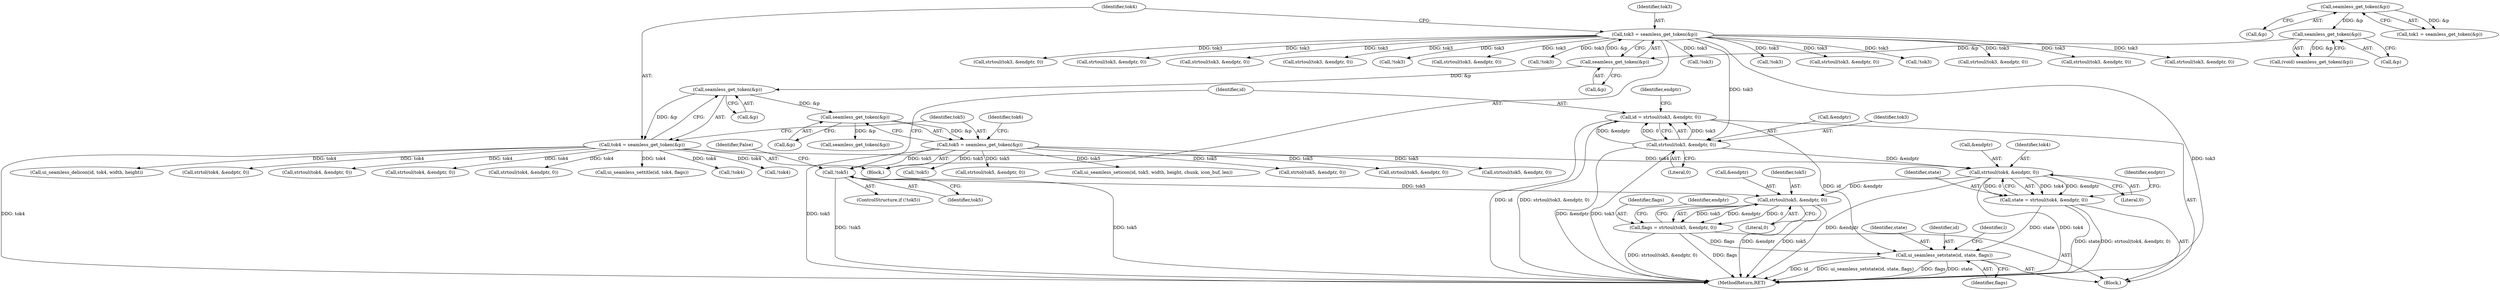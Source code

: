 digraph "0_rdesktop_4dca546d04321a610c1835010b5dad85163b65e1_14@API" {
"1000735" [label="(Call,ui_seamless_setstate(id, state, flags))"];
"1000699" [label="(Call,id = strtoul(tok3, &endptr, 0))"];
"1000701" [label="(Call,strtoul(tok3, &endptr, 0))"];
"1000141" [label="(Call,tok3 = seamless_get_token(&p))"];
"1000143" [label="(Call,seamless_get_token(&p))"];
"1000138" [label="(Call,seamless_get_token(&p))"];
"1000133" [label="(Call,seamless_get_token(&p))"];
"1000711" [label="(Call,state = strtoul(tok4, &endptr, 0))"];
"1000713" [label="(Call,strtoul(tok4, &endptr, 0))"];
"1000146" [label="(Call,tok4 = seamless_get_token(&p))"];
"1000148" [label="(Call,seamless_get_token(&p))"];
"1000723" [label="(Call,flags = strtoul(tok5, &endptr, 0))"];
"1000725" [label="(Call,strtoul(tok5, &endptr, 0))"];
"1000695" [label="(Call,!tok5)"];
"1000151" [label="(Call,tok5 = seamless_get_token(&p))"];
"1000153" [label="(Call,seamless_get_token(&p))"];
"1000708" [label="(Identifier,endptr)"];
"1000154" [label="(Call,&p)"];
"1000149" [label="(Call,&p)"];
"1000654" [label="(Call,!tok5)"];
"1000727" [label="(Call,&endptr)"];
"1000698" [label="(Identifier,False)"];
"1000210" [label="(Call,strtoul(tok5, &endptr, 0))"];
"1000737" [label="(Identifier,state)"];
"1000346" [label="(Call,strtoul(tok4, &endptr, 0))"];
"1000736" [label="(Identifier,id)"];
"1000700" [label="(Identifier,id)"];
"1000142" [label="(Identifier,tok3)"];
"1000785" [label="(Call,!tok3)"];
"1000146" [label="(Call,tok4 = seamless_get_token(&p))"];
"1000738" [label="(Identifier,flags)"];
"1000464" [label="(Call,strtoul(tok3, &endptr, 0))"];
"1000759" [label="(Call,!tok3)"];
"1000251" [label="(Call,strtoul(tok3, &endptr, 0))"];
"1000712" [label="(Identifier,state)"];
"1000726" [label="(Identifier,tok5)"];
"1000440" [label="(Call,ui_seamless_seticon(id, tok5, width, height, chunk, icon_buf, len))"];
"1000660" [label="(Call,strtoul(tok3, &endptr, 0))"];
"1000729" [label="(Literal,0)"];
"1000148" [label="(Call,seamless_get_token(&p))"];
"1000682" [label="(Call,ui_seamless_settitle(id, tok4, flags))"];
"1000144" [label="(Call,&p)"];
"1000153" [label="(Call,seamless_get_token(&p))"];
"1000151" [label="(Call,tok5 = seamless_get_token(&p))"];
"1000715" [label="(Call,&endptr)"];
"1000545" [label="(Call,strtol(tok5, &endptr, 0))"];
"1000158" [label="(Call,seamless_get_token(&p))"];
"1000284" [label="(Call,!tok4)"];
"1000290" [label="(Call,strtoul(tok3, &endptr, 0))"];
"1000695" [label="(Call,!tok5)"];
"1000703" [label="(Call,&endptr)"];
"1000723" [label="(Call,flags = strtoul(tok5, &endptr, 0))"];
"1000608" [label="(Call,strtoul(tok3, &endptr, 0))"];
"1000694" [label="(ControlStructure,if (!tok5))"];
"1000701" [label="(Call,strtoul(tok3, &endptr, 0))"];
"1000714" [label="(Identifier,tok4)"];
"1000139" [label="(Call,&p)"];
"1000692" [label="(Block,)"];
"1000696" [label="(Identifier,tok5)"];
"1000735" [label="(Call,ui_seamless_setstate(id, state, flags))"];
"1000334" [label="(Call,strtoul(tok3, &endptr, 0))"];
"1000245" [label="(Call,!tok4)"];
"1000143" [label="(Call,seamless_get_token(&p))"];
"1000136" [label="(Call,(void) seamless_get_token(&p))"];
"1000724" [label="(Identifier,flags)"];
"1000705" [label="(Literal,0)"];
"1000131" [label="(Call,tok1 = seamless_get_token(&p))"];
"1000725" [label="(Call,strtoul(tok5, &endptr, 0))"];
"1000717" [label="(Literal,0)"];
"1000702" [label="(Identifier,tok3)"];
"1000904" [label="(Identifier,l)"];
"1000711" [label="(Call,state = strtoul(tok4, &endptr, 0))"];
"1000133" [label="(Call,seamless_get_token(&p))"];
"1000186" [label="(Call,strtoul(tok3, &endptr, 0))"];
"1000841" [label="(Call,strtoul(tok3, &endptr, 0))"];
"1000886" [label="(Call,!tok3)"];
"1000498" [label="(Call,ui_seamless_delicon(id, tok4, width, height))"];
"1000713" [label="(Call,strtoul(tok4, &endptr, 0))"];
"1000521" [label="(Call,strtoul(tok3, &endptr, 0))"];
"1000720" [label="(Identifier,endptr)"];
"1000157" [label="(Identifier,tok6)"];
"1000861" [label="(Call,!tok3)"];
"1000632" [label="(Call,strtoul(tok5, &endptr, 0))"];
"1000141" [label="(Call,tok3 = seamless_get_token(&p))"];
"1000732" [label="(Identifier,endptr)"];
"1000104" [label="(Block,)"];
"1000152" [label="(Identifier,tok5)"];
"1000134" [label="(Call,&p)"];
"1000533" [label="(Call,strtol(tok4, &endptr, 0))"];
"1000198" [label="(Call,strtoul(tok4, &endptr, 0))"];
"1000809" [label="(Call,!tok3)"];
"1000476" [label="(Call,strtoul(tok5, &endptr, 0))"];
"1000138" [label="(Call,seamless_get_token(&p))"];
"1000147" [label="(Identifier,tok4)"];
"1000699" [label="(Call,id = strtoul(tok3, &endptr, 0))"];
"1000620" [label="(Call,strtoul(tok4, &endptr, 0))"];
"1000907" [label="(MethodReturn,RET)"];
"1000735" -> "1000692"  [label="AST: "];
"1000735" -> "1000738"  [label="CFG: "];
"1000736" -> "1000735"  [label="AST: "];
"1000737" -> "1000735"  [label="AST: "];
"1000738" -> "1000735"  [label="AST: "];
"1000904" -> "1000735"  [label="CFG: "];
"1000735" -> "1000907"  [label="DDG: ui_seamless_setstate(id, state, flags)"];
"1000735" -> "1000907"  [label="DDG: flags"];
"1000735" -> "1000907"  [label="DDG: state"];
"1000735" -> "1000907"  [label="DDG: id"];
"1000699" -> "1000735"  [label="DDG: id"];
"1000711" -> "1000735"  [label="DDG: state"];
"1000723" -> "1000735"  [label="DDG: flags"];
"1000699" -> "1000692"  [label="AST: "];
"1000699" -> "1000701"  [label="CFG: "];
"1000700" -> "1000699"  [label="AST: "];
"1000701" -> "1000699"  [label="AST: "];
"1000708" -> "1000699"  [label="CFG: "];
"1000699" -> "1000907"  [label="DDG: id"];
"1000699" -> "1000907"  [label="DDG: strtoul(tok3, &endptr, 0)"];
"1000701" -> "1000699"  [label="DDG: tok3"];
"1000701" -> "1000699"  [label="DDG: &endptr"];
"1000701" -> "1000699"  [label="DDG: 0"];
"1000701" -> "1000705"  [label="CFG: "];
"1000702" -> "1000701"  [label="AST: "];
"1000703" -> "1000701"  [label="AST: "];
"1000705" -> "1000701"  [label="AST: "];
"1000701" -> "1000907"  [label="DDG: tok3"];
"1000701" -> "1000907"  [label="DDG: &endptr"];
"1000141" -> "1000701"  [label="DDG: tok3"];
"1000701" -> "1000713"  [label="DDG: &endptr"];
"1000141" -> "1000104"  [label="AST: "];
"1000141" -> "1000143"  [label="CFG: "];
"1000142" -> "1000141"  [label="AST: "];
"1000143" -> "1000141"  [label="AST: "];
"1000147" -> "1000141"  [label="CFG: "];
"1000141" -> "1000907"  [label="DDG: tok3"];
"1000143" -> "1000141"  [label="DDG: &p"];
"1000141" -> "1000186"  [label="DDG: tok3"];
"1000141" -> "1000251"  [label="DDG: tok3"];
"1000141" -> "1000290"  [label="DDG: tok3"];
"1000141" -> "1000334"  [label="DDG: tok3"];
"1000141" -> "1000464"  [label="DDG: tok3"];
"1000141" -> "1000521"  [label="DDG: tok3"];
"1000141" -> "1000608"  [label="DDG: tok3"];
"1000141" -> "1000660"  [label="DDG: tok3"];
"1000141" -> "1000759"  [label="DDG: tok3"];
"1000141" -> "1000785"  [label="DDG: tok3"];
"1000141" -> "1000809"  [label="DDG: tok3"];
"1000141" -> "1000841"  [label="DDG: tok3"];
"1000141" -> "1000861"  [label="DDG: tok3"];
"1000141" -> "1000886"  [label="DDG: tok3"];
"1000143" -> "1000144"  [label="CFG: "];
"1000144" -> "1000143"  [label="AST: "];
"1000138" -> "1000143"  [label="DDG: &p"];
"1000143" -> "1000148"  [label="DDG: &p"];
"1000138" -> "1000136"  [label="AST: "];
"1000138" -> "1000139"  [label="CFG: "];
"1000139" -> "1000138"  [label="AST: "];
"1000136" -> "1000138"  [label="CFG: "];
"1000138" -> "1000136"  [label="DDG: &p"];
"1000133" -> "1000138"  [label="DDG: &p"];
"1000133" -> "1000131"  [label="AST: "];
"1000133" -> "1000134"  [label="CFG: "];
"1000134" -> "1000133"  [label="AST: "];
"1000131" -> "1000133"  [label="CFG: "];
"1000133" -> "1000131"  [label="DDG: &p"];
"1000711" -> "1000692"  [label="AST: "];
"1000711" -> "1000713"  [label="CFG: "];
"1000712" -> "1000711"  [label="AST: "];
"1000713" -> "1000711"  [label="AST: "];
"1000720" -> "1000711"  [label="CFG: "];
"1000711" -> "1000907"  [label="DDG: state"];
"1000711" -> "1000907"  [label="DDG: strtoul(tok4, &endptr, 0)"];
"1000713" -> "1000711"  [label="DDG: tok4"];
"1000713" -> "1000711"  [label="DDG: &endptr"];
"1000713" -> "1000711"  [label="DDG: 0"];
"1000713" -> "1000717"  [label="CFG: "];
"1000714" -> "1000713"  [label="AST: "];
"1000715" -> "1000713"  [label="AST: "];
"1000717" -> "1000713"  [label="AST: "];
"1000713" -> "1000907"  [label="DDG: tok4"];
"1000713" -> "1000907"  [label="DDG: &endptr"];
"1000146" -> "1000713"  [label="DDG: tok4"];
"1000713" -> "1000725"  [label="DDG: &endptr"];
"1000146" -> "1000104"  [label="AST: "];
"1000146" -> "1000148"  [label="CFG: "];
"1000147" -> "1000146"  [label="AST: "];
"1000148" -> "1000146"  [label="AST: "];
"1000152" -> "1000146"  [label="CFG: "];
"1000146" -> "1000907"  [label="DDG: tok4"];
"1000148" -> "1000146"  [label="DDG: &p"];
"1000146" -> "1000198"  [label="DDG: tok4"];
"1000146" -> "1000245"  [label="DDG: tok4"];
"1000146" -> "1000284"  [label="DDG: tok4"];
"1000146" -> "1000346"  [label="DDG: tok4"];
"1000146" -> "1000498"  [label="DDG: tok4"];
"1000146" -> "1000533"  [label="DDG: tok4"];
"1000146" -> "1000620"  [label="DDG: tok4"];
"1000146" -> "1000682"  [label="DDG: tok4"];
"1000148" -> "1000149"  [label="CFG: "];
"1000149" -> "1000148"  [label="AST: "];
"1000148" -> "1000153"  [label="DDG: &p"];
"1000723" -> "1000692"  [label="AST: "];
"1000723" -> "1000725"  [label="CFG: "];
"1000724" -> "1000723"  [label="AST: "];
"1000725" -> "1000723"  [label="AST: "];
"1000732" -> "1000723"  [label="CFG: "];
"1000723" -> "1000907"  [label="DDG: flags"];
"1000723" -> "1000907"  [label="DDG: strtoul(tok5, &endptr, 0)"];
"1000725" -> "1000723"  [label="DDG: tok5"];
"1000725" -> "1000723"  [label="DDG: &endptr"];
"1000725" -> "1000723"  [label="DDG: 0"];
"1000725" -> "1000729"  [label="CFG: "];
"1000726" -> "1000725"  [label="AST: "];
"1000727" -> "1000725"  [label="AST: "];
"1000729" -> "1000725"  [label="AST: "];
"1000725" -> "1000907"  [label="DDG: &endptr"];
"1000725" -> "1000907"  [label="DDG: tok5"];
"1000695" -> "1000725"  [label="DDG: tok5"];
"1000695" -> "1000694"  [label="AST: "];
"1000695" -> "1000696"  [label="CFG: "];
"1000696" -> "1000695"  [label="AST: "];
"1000698" -> "1000695"  [label="CFG: "];
"1000700" -> "1000695"  [label="CFG: "];
"1000695" -> "1000907"  [label="DDG: !tok5"];
"1000695" -> "1000907"  [label="DDG: tok5"];
"1000151" -> "1000695"  [label="DDG: tok5"];
"1000151" -> "1000104"  [label="AST: "];
"1000151" -> "1000153"  [label="CFG: "];
"1000152" -> "1000151"  [label="AST: "];
"1000153" -> "1000151"  [label="AST: "];
"1000157" -> "1000151"  [label="CFG: "];
"1000151" -> "1000907"  [label="DDG: tok5"];
"1000153" -> "1000151"  [label="DDG: &p"];
"1000151" -> "1000210"  [label="DDG: tok5"];
"1000151" -> "1000440"  [label="DDG: tok5"];
"1000151" -> "1000476"  [label="DDG: tok5"];
"1000151" -> "1000545"  [label="DDG: tok5"];
"1000151" -> "1000632"  [label="DDG: tok5"];
"1000151" -> "1000654"  [label="DDG: tok5"];
"1000153" -> "1000154"  [label="CFG: "];
"1000154" -> "1000153"  [label="AST: "];
"1000153" -> "1000158"  [label="DDG: &p"];
}
